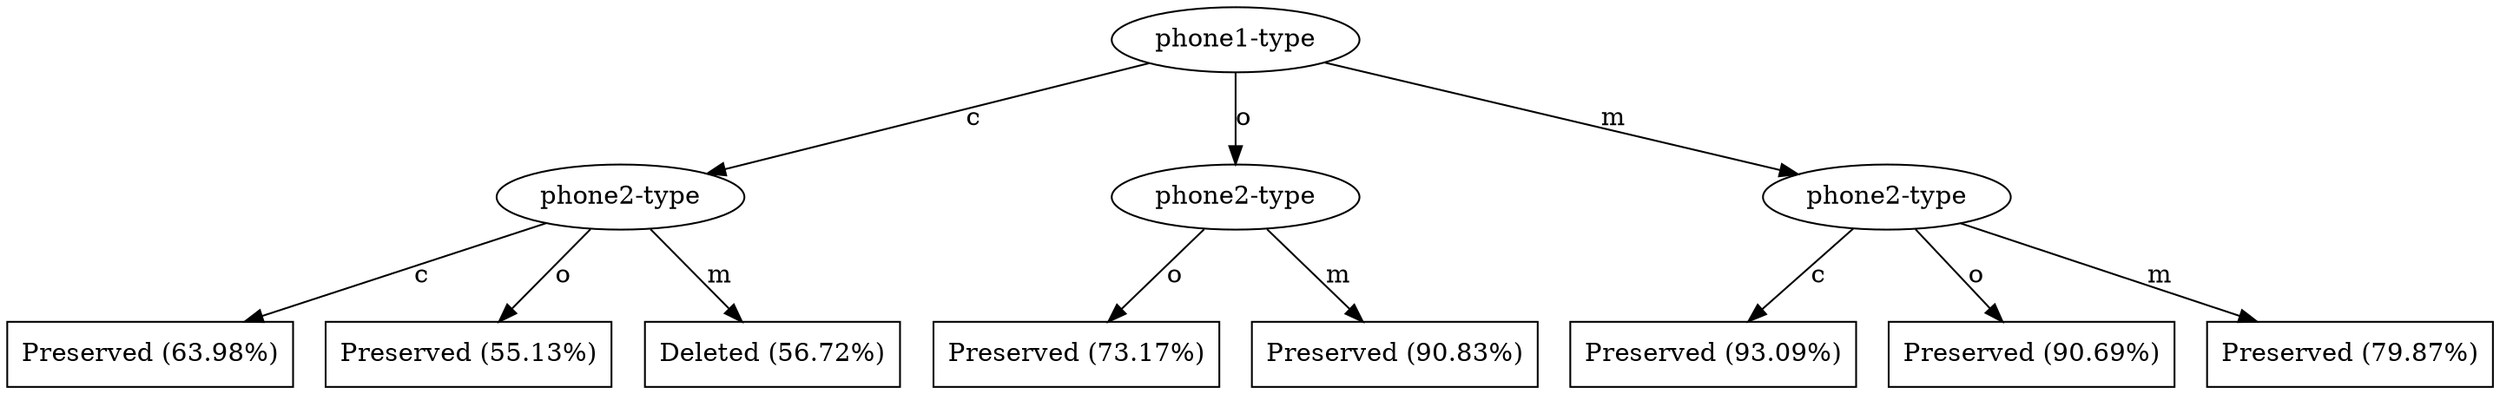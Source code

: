digraph G {
"bg==" [ shape=ellipse label="phone1-type"]
"bg==" -> "bi0x" [ label="c" ]
"bi0x" [ shape=ellipse label="phone2-type"]
"bi0x" -> "bi0xLTI=" [ label="c" ]
"bi0xLTI=" [ shape=box label="Preserved (63.98%)"]
"bi0x" -> "bi0xLTQ=" [ label="o" ]
"bi0xLTQ=" [ shape=box label="Preserved (55.13%)"]
"bi0x" -> "bi0xLTU=" [ label="m" ]
"bi0xLTU=" [ shape=box label="Deleted (56.72%)"]
"bg==" -> "bi0z" [ label="o" ]
"bi0z" [ shape=ellipse label="phone2-type"]
"bi0z" -> "bi0zLTQ=" [ label="o" ]
"bi0zLTQ=" [ shape=box label="Preserved (73.17%)"]
"bi0z" -> "bi0zLTU=" [ label="m" ]
"bi0zLTU=" [ shape=box label="Preserved (90.83%)"]
"bg==" -> "bi00" [ label="m" ]
"bi00" [ shape=ellipse label="phone2-type"]
"bi00" -> "bi00LTI=" [ label="c" ]
"bi00LTI=" [ shape=box label="Preserved (93.09%)"]
"bi00" -> "bi00LTQ=" [ label="o" ]
"bi00LTQ=" [ shape=box label="Preserved (90.69%)"]
"bi00" -> "bi00LTU=" [ label="m" ]
"bi00LTU=" [ shape=box label="Preserved (79.87%)"]
}

